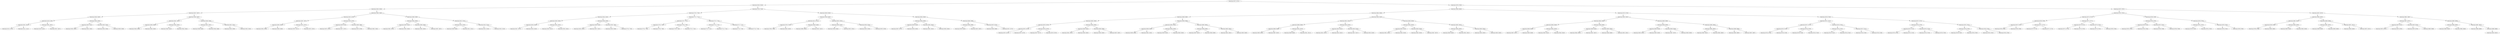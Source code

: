 digraph G{
1932444160 [label="Node{data=[9572, 9572]}"]
1932444160 -> 1788859967
1788859967 [label="Node{data=[5916, 5916]}"]
1788859967 -> 747066849
747066849 [label="Node{data=[5853, 5853]}"]
747066849 -> 197207446
197207446 [label="Node{data=[5837, 5837]}"]
197207446 -> 251316268
251316268 [label="Node{data=[5829, 5829]}"]
251316268 -> 440457698
440457698 [label="Node{data=[4158, 4158]}"]
440457698 -> 209628950
209628950 [label="Node{data=[3812, 3812]}"]
209628950 -> 236050074
236050074 [label="Node{data=[2515, 2515]}"]
209628950 -> 1458754780
1458754780 [label="Node{data=[4141, 4141]}"]
440457698 -> 1247905833
1247905833 [label="Node{data=[5801, 5801]}"]
1247905833 -> 866027628
866027628 [label="Node{data=[4233, 4233]}"]
1247905833 -> 859516291
859516291 [label="Node{data=[5827, 5827]}"]
251316268 -> 1932479244
1932479244 [label="Node{data=[5833, 5833]}"]
1932479244 -> 902407552
902407552 [label="Node{data=[5831, 5831]}"]
902407552 -> 1926465213
1926465213 [label="Node{data=[5830, 5830]}"]
902407552 -> 409922129
409922129 [label="Node{data=[5832, 5832]}"]
1932479244 -> 286303611
286303611 [label="Node{data=[5835, 5835]}"]
286303611 -> 1762523004
1762523004 [label="Node{data=[5834, 5834]}"]
286303611 -> 117797518
117797518 [label="Node{data=[5836, 5836]}"]
197207446 -> 1758870621
1758870621 [label="Node{data=[5845, 5845]}"]
1758870621 -> 2096723777
2096723777 [label="Node{data=[5841, 5841]}"]
2096723777 -> 2051660213
2051660213 [label="Node{data=[5839, 5839]}"]
2051660213 -> 1450460528
1450460528 [label="Node{data=[5838, 5838]}"]
2051660213 -> 261734199
261734199 [label="Node{data=[5840, 5840]}"]
2096723777 -> 946701050
946701050 [label="Node{data=[5843, 5843]}"]
946701050 -> 215834675
215834675 [label="Node{data=[5842, 5842]}"]
946701050 -> 2029447965
2029447965 [label="Node{data=[5844, 5844]}"]
1758870621 -> 978621235
978621235 [label="Node{data=[5849, 5849]}"]
978621235 -> 1861926097
1861926097 [label="Node{data=[5847, 5847]}"]
1861926097 -> 155289029
155289029 [label="Node{data=[5846, 5846]}"]
1861926097 -> 1184905715
1184905715 [label="Node{data=[5848, 5848]}"]
978621235 -> 1492379423
1492379423 [label="Node{data=[5851, 5851]}"]
1492379423 -> 1674888420
1674888420 [label="Node{data=[5850, 5850]}"]
1492379423 -> 1715342070
1715342070 [label="Node{data=[5852, 5852]}"]
747066849 -> 563533923
563533923 [label="Node{data=[5882, 5882]}"]
563533923 -> 1721370705
1721370705 [label="Node{data=[5874, 5874]}"]
1721370705 -> 598475650
598475650 [label="Node{data=[5857, 5857]}"]
598475650 -> 903075003
903075003 [label="Node{data=[5855, 5855]}"]
903075003 -> 571557794
571557794 [label="Node{data=[5854, 5854]}"]
903075003 -> 352258865
352258865 [label="Node{data=[5856, 5856]}"]
598475650 -> 1460451903
1460451903 [label="Node{data=[5872, 5872]}"]
1460451903 -> 2094127721
2094127721 [label="Node{data=[5871, 5871]}"]
1460451903 -> 1423289862
1423289862 [label="Node{data=[5873, 5873]}"]
1721370705 -> 941588782
941588782 [label="Node{data=[5878, 5878]}"]
941588782 -> 175118672
175118672 [label="Node{data=[5876, 5876]}"]
175118672 -> 2021693669
2021693669 [label="Node{data=[5875, 5875]}"]
175118672 -> 31239277
31239277 [label="Node{data=[5877, 5877]}"]
941588782 -> 1158568841
1158568841 [label="Node{data=[5880, 5880]}"]
1158568841 -> 1337880801
1337880801 [label="Node{data=[5879, 5879]}"]
1158568841 -> 864390723
864390723 [label="Node{data=[5881, 5881]}"]
563533923 -> 1465840538
1465840538 [label="Node{data=[5908, 5908]}"]
1465840538 -> 1622882539
1622882539 [label="Node{data=[5904, 5904]}"]
1622882539 -> 1547597157
1547597157 [label="Node{data=[5902, 5902]}"]
1547597157 -> 1138102071
1138102071 [label="Node{data=[5901, 5901]}"]
1547597157 -> 1672804084
1672804084 [label="Node{data=[5903, 5903]}"]
1622882539 -> 1517413897
1517413897 [label="Node{data=[5906, 5906]}"]
1517413897 -> 1976251775
1976251775 [label="Node{data=[5905, 5905]}"]
1517413897 -> 102183750
102183750 [label="Node{data=[5907, 5907]}"]
1465840538 -> 1120957990
1120957990 [label="Node{data=[5912, 5912]}"]
1120957990 -> 398758363
398758363 [label="Node{data=[5910, 5910]}"]
398758363 -> 990396049
990396049 [label="Node{data=[5909, 5909]}"]
398758363 -> 79341493
79341493 [label="Node{data=[5911, 5911]}"]
1120957990 -> 1159368770
1159368770 [label="Node{data=[5914, 5914]}"]
1159368770 -> 1986239347
1986239347 [label="Node{data=[5913, 5913]}"]
1159368770 -> 208002968
208002968 [label="Node{data=[5915, 5915]}"]
1788859967 -> 1572030126
1572030126 [label="Node{data=[7818, 7818]}"]
1572030126 -> 1287275994
1287275994 [label="Node{data=[7703, 7703]}"]
1287275994 -> 644413245
644413245 [label="Node{data=[5924, 5924]}"]
644413245 -> 72578423
72578423 [label="Node{data=[5920, 5920]}"]
72578423 -> 1133696357
1133696357 [label="Node{data=[5918, 5918]}"]
1133696357 -> 1570294872
1570294872 [label="Node{data=[5917, 5917]}"]
1133696357 -> 1009256905
1009256905 [label="Node{data=[5919, 5919]}"]
72578423 -> 600783862
600783862 [label="Node{data=[5922, 5922]}"]
600783862 -> 1990458135
1990458135 [label="Node{data=[5921, 5921]}"]
600783862 -> 1841431447
1841431447 [label="Node{data=[5923, 5923]}"]
644413245 -> 299383207
299383207 [label="Node{data=[5928, 5928]}"]
299383207 -> 1267904737
1267904737 [label="Node{data=[5926, 5926]}"]
1267904737 -> 578851271
578851271 [label="Node{data=[5925, 5925]}"]
1267904737 -> 1604575419
1604575419 [label="Node{data=[5927, 5927]}"]
299383207 -> 266797033
266797033 [label="Node{data=[7605, 7605]}"]
266797033 -> 1370313548
1370313548 [label="Node{data=[5929, 5929]}"]
266797033 -> 1996881431
1996881431 [label="Node{data=[7702, 7702]}"]
1287275994 -> 937655924
937655924 [label="Node{data=[7711, 7711]}"]
937655924 -> 264423126
264423126 [label="Node{data=[7707, 7707]}"]
264423126 -> 885969745
885969745 [label="Node{data=[7705, 7705]}"]
885969745 -> 1826846361
1826846361 [label="Node{data=[7704, 7704]}"]
885969745 -> 1080014255
1080014255 [label="Node{data=[7706, 7706]}"]
264423126 -> 1496461060
1496461060 [label="Node{data=[7709, 7709]}"]
1496461060 -> 463743784
463743784 [label="Node{data=[7708, 7708]}"]
1496461060 -> 1820643707
1820643707 [label="Node{data=[7710, 7710]}"]
937655924 -> 1363932041
1363932041 [label="Node{data=[7715, 7715]}"]
1363932041 -> 432647339
432647339 [label="Node{data=[7713, 7713]}"]
432647339 -> 596523473
596523473 [label="Node{data=[7712, 7712]}"]
432647339 -> 1766534098
1766534098 [label="Node{data=[7714, 7714]}"]
1363932041 -> 1729252041
1729252041 [label="Node{data=[7717, 7717]}"]
1729252041 -> 870977140
870977140 [label="Node{data=[7716, 7716]}"]
1729252041 -> 1635314025
1635314025 [label="Node{data=[7718, 7718]}"]
1572030126 -> 1365068591
1365068591 [label="Node{data=[9556, 9556]}"]
1365068591 -> 611059663
611059663 [label="Node{data=[9548, 9548]}"]
611059663 -> 1192637592
1192637592 [label="Node{data=[8114, 8114]}"]
1192637592 -> 1636023986
1636023986 [label="Node{data=[7978, 7978]}"]
1636023986 -> 1513915806
1513915806 [label="Node{data=[7906, 7906]}"]
1636023986 -> 506114921
506114921 [label="Node{data=[8035, 8035]}"]
1192637592 -> 1760487104
1760487104 [label="Node{data=[9336, 9336]}"]
1760487104 -> 350528321
350528321 [label="Node{data=[8690, 8690]}"]
1760487104 -> 717935670
717935670 [label="Node{data=[9547, 9547]}"]
611059663 -> 1638960125
1638960125 [label="Node{data=[9552, 9552]}"]
1638960125 -> 2130164205
2130164205 [label="Node{data=[9550, 9550]}"]
2130164205 -> 1337521113
1337521113 [label="Node{data=[9549, 9549]}"]
2130164205 -> 858781052
858781052 [label="Node{data=[9551, 9551]}"]
1638960125 -> 1445293959
1445293959 [label="Node{data=[9554, 9554]}"]
1445293959 -> 358517887
358517887 [label="Node{data=[9553, 9553]}"]
1445293959 -> 502305590
502305590 [label="Node{data=[9555, 9555]}"]
1365068591 -> 1371017697
1371017697 [label="Node{data=[9564, 9564]}"]
1371017697 -> 748426502
748426502 [label="Node{data=[9560, 9560]}"]
748426502 -> 1296062878
1296062878 [label="Node{data=[9558, 9558]}"]
1296062878 -> 1412434467
1412434467 [label="Node{data=[9557, 9557]}"]
1296062878 -> 1167474269
1167474269 [label="Node{data=[9559, 9559]}"]
748426502 -> 158214092
158214092 [label="Node{data=[9562, 9562]}"]
158214092 -> 1177359318
1177359318 [label="Node{data=[9561, 9561]}"]
158214092 -> 303589410
303589410 [label="Node{data=[9563, 9563]}"]
1371017697 -> 1720244458
1720244458 [label="Node{data=[9568, 9568]}"]
1720244458 -> 505467824
505467824 [label="Node{data=[9566, 9566]}"]
505467824 -> 817741825
817741825 [label="Node{data=[9565, 9565]}"]
505467824 -> 1630922572
1630922572 [label="Node{data=[9567, 9567]}"]
1720244458 -> 1104821256
1104821256 [label="Node{data=[9570, 9570]}"]
1104821256 -> 1501551312
1501551312 [label="Node{data=[9569, 9569]}"]
1104821256 -> 119317558
119317558 [label="Node{data=[9571, 9571]}"]
1932444160 -> 1230847006
1230847006 [label="Node{data=[9765, 9765]}"]
1230847006 -> 1509385025
1509385025 [label="Node{data=[9636, 9636]}"]
1509385025 -> 2130287605
2130287605 [label="Node{data=[9604, 9604]}"]
2130287605 -> 480685320
480685320 [label="Node{data=[9588, 9588]}"]
480685320 -> 1010552654
1010552654 [label="Node{data=[9580, 9580]}"]
1010552654 -> 1580490467
1580490467 [label="Node{data=[9576, 9576]}"]
1580490467 -> 1814053091
1814053091 [label="Node{data=[9574, 9574]}"]
1814053091 -> 1162309250
1162309250 [label="Node{data=[9573, 9573]}"]
1814053091 -> 660900059
660900059 [label="Node{data=[9575, 9575]}"]
1580490467 -> 1532696978
1532696978 [label="Node{data=[9578, 9578]}"]
1532696978 -> 890400066
890400066 [label="Node{data=[9577, 9577]}"]
1532696978 -> 1272915484
1272915484 [label="Node{data=[9579, 9579]}"]
1010552654 -> 1216237036
1216237036 [label="Node{data=[9584, 9584]}"]
1216237036 -> 1265261304
1265261304 [label="Node{data=[9582, 9582]}"]
1265261304 -> 1840531114
1840531114 [label="Node{data=[9581, 9581]}"]
1265261304 -> 1600742086
1600742086 [label="Node{data=[9583, 9583]}"]
1216237036 -> 1707234794
1707234794 [label="Node{data=[9586, 9586]}"]
1707234794 -> 2095476272
2095476272 [label="Node{data=[9585, 9585]}"]
1707234794 -> 866711056
866711056 [label="Node{data=[9587, 9587]}"]
480685320 -> 667143665
667143665 [label="Node{data=[9596, 9596]}"]
667143665 -> 1348055526
1348055526 [label="Node{data=[9592, 9592]}"]
1348055526 -> 528597555
528597555 [label="Node{data=[9590, 9590]}"]
528597555 -> 1802350501
1802350501 [label="Node{data=[9589, 9589]}"]
528597555 -> 1383619452
1383619452 [label="Node{data=[9591, 9591]}"]
1348055526 -> 1328744020
1328744020 [label="Node{data=[9594, 9594]}"]
1328744020 -> 1588778459
1588778459 [label="Node{data=[9593, 9593]}"]
1328744020 -> 1478777135
1478777135 [label="Node{data=[9595, 9595]}"]
667143665 -> 1209486060
1209486060 [label="Node{data=[9600, 9600]}"]
1209486060 -> 524416028
524416028 [label="Node{data=[9598, 9598]}"]
524416028 -> 1461057058
1461057058 [label="Node{data=[9597, 9597]}"]
524416028 -> 763502798
763502798 [label="Node{data=[9599, 9599]}"]
1209486060 -> 1605394360
1605394360 [label="Node{data=[9602, 9602]}"]
1605394360 -> 1338093894
1338093894 [label="Node{data=[9601, 9601]}"]
1605394360 -> 924711546
924711546 [label="Node{data=[9603, 9603]}"]
2130287605 -> 186984455
186984455 [label="Node{data=[9620, 9620]}"]
186984455 -> 1446374212
1446374212 [label="Node{data=[9612, 9612]}"]
1446374212 -> 339491653
339491653 [label="Node{data=[9608, 9608]}"]
339491653 -> 1277873554
1277873554 [label="Node{data=[9606, 9606]}"]
1277873554 -> 1861071104
1861071104 [label="Node{data=[9605, 9605]}"]
1277873554 -> 402327634
402327634 [label="Node{data=[9607, 9607]}"]
339491653 -> 1651044347
1651044347 [label="Node{data=[9610, 9610]}"]
1651044347 -> 2016733305
2016733305 [label="Node{data=[9609, 9609]}"]
1651044347 -> 2077369294
2077369294 [label="Node{data=[9611, 9611]}"]
1446374212 -> 874777982
874777982 [label="Node{data=[9616, 9616]}"]
874777982 -> 295054134
295054134 [label="Node{data=[9614, 9614]}"]
295054134 -> 1321102941
1321102941 [label="Node{data=[9613, 9613]}"]
295054134 -> 614000663
614000663 [label="Node{data=[9615, 9615]}"]
874777982 -> 818109959
818109959 [label="Node{data=[9618, 9618]}"]
818109959 -> 271322290
271322290 [label="Node{data=[9617, 9617]}"]
818109959 -> 769475692
769475692 [label="Node{data=[9619, 9619]}"]
186984455 -> 1323747728
1323747728 [label="Node{data=[9628, 9628]}"]
1323747728 -> 1694467373
1694467373 [label="Node{data=[9624, 9624]}"]
1694467373 -> 348540060
348540060 [label="Node{data=[9622, 9622]}"]
348540060 -> 1409254476
1409254476 [label="Node{data=[9621, 9621]}"]
348540060 -> 732786154
732786154 [label="Node{data=[9623, 9623]}"]
1694467373 -> 862143327
862143327 [label="Node{data=[9626, 9626]}"]
862143327 -> 359095043
359095043 [label="Node{data=[9625, 9625]}"]
862143327 -> 974479367
974479367 [label="Node{data=[9627, 9627]}"]
1323747728 -> 2048362642
2048362642 [label="Node{data=[9632, 9632]}"]
2048362642 -> 1405568308
1405568308 [label="Node{data=[9630, 9630]}"]
1405568308 -> 2086118156
2086118156 [label="Node{data=[9629, 9629]}"]
1405568308 -> 1834217945
1834217945 [label="Node{data=[9631, 9631]}"]
2048362642 -> 734439417
734439417 [label="Node{data=[9634, 9634]}"]
734439417 -> 1119988048
1119988048 [label="Node{data=[9633, 9633]}"]
734439417 -> 63913415
63913415 [label="Node{data=[9635, 9635]}"]
1509385025 -> 1902168414
1902168414 [label="Node{data=[9733, 9733]}"]
1902168414 -> 1871135204
1871135204 [label="Node{data=[9652, 9652]}"]
1871135204 -> 549715565
549715565 [label="Node{data=[9644, 9644]}"]
549715565 -> 1511579319
1511579319 [label="Node{data=[9640, 9640]}"]
1511579319 -> 767940243
767940243 [label="Node{data=[9638, 9638]}"]
767940243 -> 2023242414
2023242414 [label="Node{data=[9637, 9637]}"]
767940243 -> 1201111878
1201111878 [label="Node{data=[9639, 9639]}"]
1511579319 -> 1533415525
1533415525 [label="Node{data=[9642, 9642]}"]
1533415525 -> 1477719252
1477719252 [label="Node{data=[9641, 9641]}"]
1533415525 -> 1633691698
1633691698 [label="Node{data=[9643, 9643]}"]
549715565 -> 446040811
446040811 [label="Node{data=[9648, 9648]}"]
446040811 -> 1905837284
1905837284 [label="Node{data=[9646, 9646]}"]
1905837284 -> 139717783
139717783 [label="Node{data=[9645, 9645]}"]
1905837284 -> 1754428439
1754428439 [label="Node{data=[9647, 9647]}"]
446040811 -> 1115290300
1115290300 [label="Node{data=[9650, 9650]}"]
1115290300 -> 1970387443
1970387443 [label="Node{data=[9649, 9649]}"]
1115290300 -> 1657918622
1657918622 [label="Node{data=[9651, 9651]}"]
1871135204 -> 429405727
429405727 [label="Node{data=[9660, 9660]}"]
429405727 -> 339317642
339317642 [label="Node{data=[9656, 9656]}"]
339317642 -> 1820270303
1820270303 [label="Node{data=[9654, 9654]}"]
1820270303 -> 6701802
6701802 [label="Node{data=[9653, 9653]}"]
1820270303 -> 1477878839
1477878839 [label="Node{data=[9655, 9655]}"]
339317642 -> 15452540
15452540 [label="Node{data=[9658, 9658]}"]
15452540 -> 351708760
351708760 [label="Node{data=[9657, 9657]}"]
15452540 -> 649451326
649451326 [label="Node{data=[9659, 9659]}"]
429405727 -> 1265625283
1265625283 [label="Node{data=[9664, 9664]}"]
1265625283 -> 361851131
361851131 [label="Node{data=[9662, 9662]}"]
361851131 -> 880068727
880068727 [label="Node{data=[9661, 9661]}"]
361851131 -> 1014031840
1014031840 [label="Node{data=[9663, 9663]}"]
1265625283 -> 141376349
141376349 [label="Node{data=[9666, 9666]}"]
141376349 -> 371547163
371547163 [label="Node{data=[9665, 9665]}"]
141376349 -> 75499992
75499992 [label="Node{data=[9697, 9697]}"]
1902168414 -> 1063564109
1063564109 [label="Node{data=[9749, 9749]}"]
1063564109 -> 1588772911
1588772911 [label="Node{data=[9741, 9741]}"]
1588772911 -> 1657510502
1657510502 [label="Node{data=[9737, 9737]}"]
1657510502 -> 1711378734
1711378734 [label="Node{data=[9735, 9735]}"]
1711378734 -> 2087041144
2087041144 [label="Node{data=[9734, 9734]}"]
1711378734 -> 882814051
882814051 [label="Node{data=[9736, 9736]}"]
1657510502 -> 179832892
179832892 [label="Node{data=[9739, 9739]}"]
179832892 -> 1616539812
1616539812 [label="Node{data=[9738, 9738]}"]
179832892 -> 825078447
825078447 [label="Node{data=[9740, 9740]}"]
1588772911 -> 1888615773
1888615773 [label="Node{data=[9745, 9745]}"]
1888615773 -> 975364763
975364763 [label="Node{data=[9743, 9743]}"]
975364763 -> 164522539
164522539 [label="Node{data=[9742, 9742]}"]
975364763 -> 1428822391
1428822391 [label="Node{data=[9744, 9744]}"]
1888615773 -> 716078490
716078490 [label="Node{data=[9747, 9747]}"]
716078490 -> 129328238
129328238 [label="Node{data=[9746, 9746]}"]
716078490 -> 2102450561
2102450561 [label="Node{data=[9748, 9748]}"]
1063564109 -> 2025096957
2025096957 [label="Node{data=[9757, 9757]}"]
2025096957 -> 556758748
556758748 [label="Node{data=[9753, 9753]}"]
556758748 -> 227930243
227930243 [label="Node{data=[9751, 9751]}"]
227930243 -> 1987230817
1987230817 [label="Node{data=[9750, 9750]}"]
227930243 -> 716005180
716005180 [label="Node{data=[9752, 9752]}"]
556758748 -> 1886278947
1886278947 [label="Node{data=[9755, 9755]}"]
1886278947 -> 1390256709
1390256709 [label="Node{data=[9754, 9754]}"]
1886278947 -> 833592779
833592779 [label="Node{data=[9756, 9756]}"]
2025096957 -> 1908109437
1908109437 [label="Node{data=[9761, 9761]}"]
1908109437 -> 1937699876
1937699876 [label="Node{data=[9759, 9759]}"]
1937699876 -> 1284423556
1284423556 [label="Node{data=[9758, 9758]}"]
1937699876 -> 25309723
25309723 [label="Node{data=[9760, 9760]}"]
1908109437 -> 722506446
722506446 [label="Node{data=[9763, 9763]}"]
722506446 -> 793480284
793480284 [label="Node{data=[9762, 9762]}"]
722506446 -> 369124526
369124526 [label="Node{data=[9764, 9764]}"]
1230847006 -> 100834975
100834975 [label="Node{data=[9797, 9797]}"]
100834975 -> 699136627
699136627 [label="Node{data=[9781, 9781]}"]
699136627 -> 1525791350
1525791350 [label="Node{data=[9773, 9773]}"]
1525791350 -> 1338081426
1338081426 [label="Node{data=[9769, 9769]}"]
1338081426 -> 1562712467
1562712467 [label="Node{data=[9767, 9767]}"]
1562712467 -> 724240422
724240422 [label="Node{data=[9766, 9766]}"]
1562712467 -> 2094933311
2094933311 [label="Node{data=[9768, 9768]}"]
1338081426 -> 1062792998
1062792998 [label="Node{data=[9771, 9771]}"]
1062792998 -> 1254396127
1254396127 [label="Node{data=[9770, 9770]}"]
1062792998 -> 970840985
970840985 [label="Node{data=[9772, 9772]}"]
1525791350 -> 875030080
875030080 [label="Node{data=[9777, 9777]}"]
875030080 -> 1283329597
1283329597 [label="Node{data=[9775, 9775]}"]
1283329597 -> 584203525
584203525 [label="Node{data=[9774, 9774]}"]
1283329597 -> 1971596245
1971596245 [label="Node{data=[9776, 9776]}"]
875030080 -> 2115688131
2115688131 [label="Node{data=[9779, 9779]}"]
2115688131 -> 1109991643
1109991643 [label="Node{data=[9778, 9778]}"]
2115688131 -> 1906317198
1906317198 [label="Node{data=[9780, 9780]}"]
699136627 -> 623788268
623788268 [label="Node{data=[9789, 9789]}"]
623788268 -> 229254724
229254724 [label="Node{data=[9785, 9785]}"]
229254724 -> 101642450
101642450 [label="Node{data=[9783, 9783]}"]
101642450 -> 2003016698
2003016698 [label="Node{data=[9782, 9782]}"]
101642450 -> 538807514
538807514 [label="Node{data=[9784, 9784]}"]
229254724 -> 2094597787
2094597787 [label="Node{data=[9787, 9787]}"]
2094597787 -> 228651442
228651442 [label="Node{data=[9786, 9786]}"]
2094597787 -> 1727465399
1727465399 [label="Node{data=[9788, 9788]}"]
623788268 -> 717241583
717241583 [label="Node{data=[9793, 9793]}"]
717241583 -> 504961778
504961778 [label="Node{data=[9791, 9791]}"]
504961778 -> 339625442
339625442 [label="Node{data=[9790, 9790]}"]
504961778 -> 1252663917
1252663917 [label="Node{data=[9792, 9792]}"]
717241583 -> 1629902995
1629902995 [label="Node{data=[9795, 9795]}"]
1629902995 -> 935203023
935203023 [label="Node{data=[9794, 9794]}"]
1629902995 -> 1372148367
1372148367 [label="Node{data=[9796, 9796]}"]
100834975 -> 1256958865
1256958865 [label="Node{data=[9873, 9873]}"]
1256958865 -> 425365663
425365663 [label="Node{data=[9805, 9805]}"]
425365663 -> 1587925779
1587925779 [label="Node{data=[9801, 9801]}"]
1587925779 -> 1172549474
1172549474 [label="Node{data=[9799, 9799]}"]
1172549474 -> 1388524396
1388524396 [label="Node{data=[9798, 9798]}"]
1172549474 -> 525377475
525377475 [label="Node{data=[9800, 9800]}"]
1587925779 -> 1864235633
1864235633 [label="Node{data=[9803, 9803]}"]
1864235633 -> 937279567
937279567 [label="Node{data=[9802, 9802]}"]
1864235633 -> 2085543307
2085543307 [label="Node{data=[9804, 9804]}"]
425365663 -> 1744567110
1744567110 [label="Node{data=[9809, 9809]}"]
1744567110 -> 1731546042
1731546042 [label="Node{data=[9807, 9807]}"]
1731546042 -> 1051926699
1051926699 [label="Node{data=[9806, 9806]}"]
1731546042 -> 874184819
874184819 [label="Node{data=[9808, 9808]}"]
1744567110 -> 209906813
209906813 [label="Node{data=[9871, 9871]}"]
209906813 -> 1093078732
1093078732 [label="Node{data=[9838, 9838]}"]
209906813 -> 1714866235
1714866235 [label="Node{data=[9872, 9872]}"]
1256958865 -> 180507670
180507670 [label="Node{data=[9881, 9881]}"]
180507670 -> 297316407
297316407 [label="Node{data=[9877, 9877]}"]
297316407 -> 1754308002
1754308002 [label="Node{data=[9875, 9875]}"]
1754308002 -> 951576475
951576475 [label="Node{data=[9874, 9874]}"]
1754308002 -> 550336127
550336127 [label="Node{data=[9876, 9876]}"]
297316407 -> 1956664153
1956664153 [label="Node{data=[9879, 9879]}"]
1956664153 -> 414301666
414301666 [label="Node{data=[9878, 9878]}"]
1956664153 -> 524098128
524098128 [label="Node{data=[9880, 9880]}"]
180507670 -> 1418262854
1418262854 [label="Node{data=[9885, 9885]}"]
1418262854 -> 574902805
574902805 [label="Node{data=[9883, 9883]}"]
574902805 -> 923776274
923776274 [label="Node{data=[9882, 9882]}"]
574902805 -> 1083692601
1083692601 [label="Node{data=[9884, 9884]}"]
1418262854 -> 1405502884
1405502884 [label="Node{data=[9887, 9887]}"]
1405502884 -> 1402106163
1402106163 [label="Node{data=[9886, 9886]}"]
1405502884 -> 436205942
436205942 [label="Node{data=[9888, 9888]}"]
436205942 -> 1739051630
1739051630 [label="Node{data=[9925, 9925]}"]
}